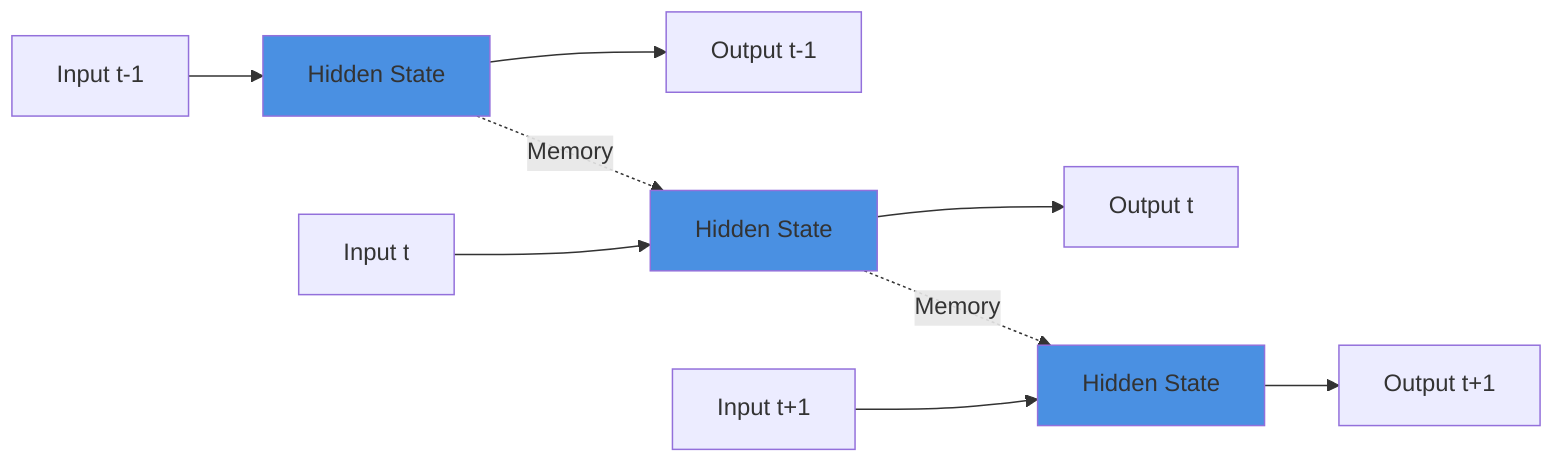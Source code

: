 flowchart LR
    X1[Input t-1] --> H1[Hidden State]
    H1 --> O1[Output t-1]
    H1 -.->|Memory| H2[Hidden State]
    X2[Input t] --> H2
    H2 --> O2[Output t]
    H2 -.->|Memory| H3[Hidden State]
    X3[Input t+1] --> H3
    H3 --> O3[Output t+1]

    style H1 fill:#4A90E2
    style H2 fill:#4A90E2
    style H3 fill:#4A90E2